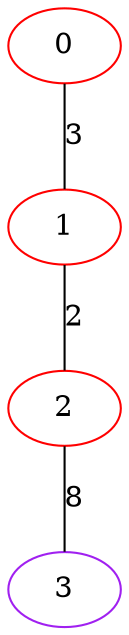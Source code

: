 graph "" {
0 [color=red, weight=1];
1 [color=red, weight=1];
2 [color=red, weight=1];
3 [color=purple, weight=4];
0 -- 1  [key=0, label=3];
1 -- 2  [key=0, label=2];
2 -- 3  [key=0, label=8];
}
